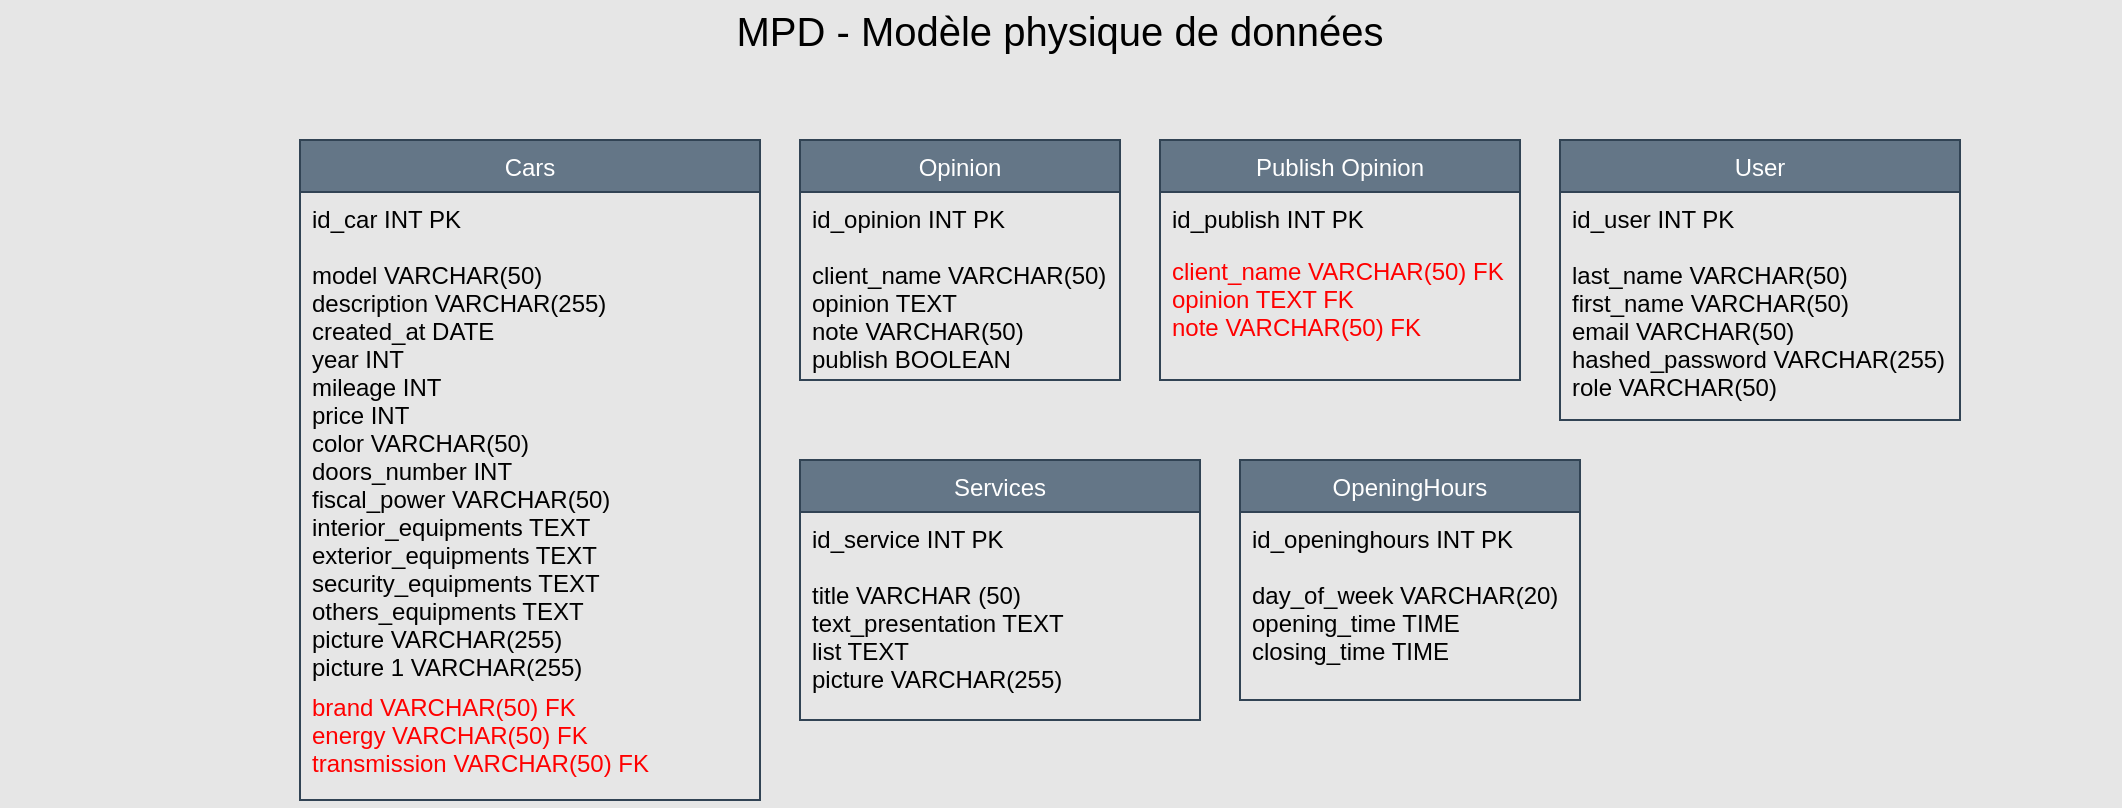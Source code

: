 <mxfile>
    <diagram id="JTq02O57-0V6QEIEFIKY" name="Page-1">
        <mxGraphModel dx="1143" dy="550" grid="1" gridSize="10" guides="1" tooltips="1" connect="1" arrows="1" fold="1" page="1" pageScale="1" pageWidth="1169" pageHeight="827" background="#E6E6E6" math="0" shadow="0">
            <root>
                <mxCell id="0"/>
                <mxCell id="1" parent="0"/>
                <mxCell id="4" value="Services" style="swimlane;fontStyle=0;childLayout=stackLayout;horizontal=1;startSize=26;fillColor=#647687;horizontalStack=0;resizeParent=1;resizeParentMax=0;resizeLast=0;collapsible=1;marginBottom=0;fontColor=#ffffff;strokeColor=#314354;" parent="1" vertex="1">
                    <mxGeometry x="450" y="240" width="200" height="130" as="geometry"/>
                </mxCell>
                <mxCell id="5" value="id_service INT PK&#10;&#10;title VARCHAR (50)&#10;text_presentation TEXT&#10;list TEXT&#10;picture VARCHAR(255)" style="text;strokeColor=none;fillColor=none;align=left;verticalAlign=top;spacingLeft=4;spacingRight=4;overflow=hidden;rotatable=0;points=[[0,0.5],[1,0.5]];portConstraint=eastwest;fontColor=#000000;" parent="4" vertex="1">
                    <mxGeometry y="26" width="200" height="104" as="geometry"/>
                </mxCell>
                <mxCell id="8" value="MPD - Modèle physique de données" style="text;html=1;strokeColor=none;fillColor=none;align=center;verticalAlign=middle;whiteSpace=wrap;rounded=0;fontColor=#000000;fontSize=20;" parent="1" vertex="1">
                    <mxGeometry x="50" y="10" width="1060" height="30" as="geometry"/>
                </mxCell>
                <mxCell id="9" value="OpeningHours" style="swimlane;fontStyle=0;childLayout=stackLayout;horizontal=1;startSize=26;fillColor=#647687;horizontalStack=0;resizeParent=1;resizeParentMax=0;resizeLast=0;collapsible=1;marginBottom=0;fontColor=#ffffff;strokeColor=#314354;" parent="1" vertex="1">
                    <mxGeometry x="670" y="240" width="170" height="120" as="geometry"/>
                </mxCell>
                <mxCell id="10" value="id_openinghours INT PK&#10;&#10;day_of_week VARCHAR(20)&#10;opening_time TIME&#10;closing_time TIME    " style="text;strokeColor=none;fillColor=none;align=left;verticalAlign=top;spacingLeft=4;spacingRight=4;overflow=hidden;rotatable=0;points=[[0,0.5],[1,0.5]];portConstraint=eastwest;fontColor=#000000;" parent="9" vertex="1">
                    <mxGeometry y="26" width="170" height="94" as="geometry"/>
                </mxCell>
                <mxCell id="13" value="Opinion" style="swimlane;fontStyle=0;childLayout=stackLayout;horizontal=1;startSize=26;fillColor=#647687;horizontalStack=0;resizeParent=1;resizeParentMax=0;resizeLast=0;collapsible=1;marginBottom=0;fontColor=#ffffff;strokeColor=#314354;" parent="1" vertex="1">
                    <mxGeometry x="450" y="80" width="160" height="120" as="geometry"/>
                </mxCell>
                <mxCell id="14" value="id_opinion INT PK&#10;&#10;client_name VARCHAR(50)&#10;opinion TEXT&#10;note VARCHAR(50)&#10;publish BOOLEAN" style="text;strokeColor=none;fillColor=none;align=left;verticalAlign=top;spacingLeft=4;spacingRight=4;overflow=hidden;rotatable=0;points=[[0,0.5],[1,0.5]];portConstraint=eastwest;fontColor=#000000;" parent="13" vertex="1">
                    <mxGeometry y="26" width="160" height="94" as="geometry"/>
                </mxCell>
                <mxCell id="15" value="Publish Opinion" style="swimlane;fontStyle=0;childLayout=stackLayout;horizontal=1;startSize=26;fillColor=#647687;horizontalStack=0;resizeParent=1;resizeParentMax=0;resizeLast=0;collapsible=1;marginBottom=0;fontColor=#ffffff;strokeColor=#314354;" parent="1" vertex="1">
                    <mxGeometry x="630" y="80" width="180" height="120" as="geometry"/>
                </mxCell>
                <mxCell id="16" value="id_publish INT PK" style="text;strokeColor=none;fillColor=none;align=left;verticalAlign=top;spacingLeft=4;spacingRight=4;overflow=hidden;rotatable=0;points=[[0,0.5],[1,0.5]];portConstraint=eastwest;fontColor=#000000;" parent="15" vertex="1">
                    <mxGeometry y="26" width="180" height="26" as="geometry"/>
                </mxCell>
                <mxCell id="17" value="client_name VARCHAR(50) FK&#10;opinion TEXT FK&#10;note VARCHAR(50) FK" style="text;strokeColor=none;fillColor=none;align=left;verticalAlign=top;spacingLeft=4;spacingRight=4;overflow=hidden;rotatable=0;points=[[0,0.5],[1,0.5]];portConstraint=eastwest;fontColor=#FF0000;" parent="15" vertex="1">
                    <mxGeometry y="52" width="180" height="68" as="geometry"/>
                </mxCell>
                <mxCell id="18" value="Cars" style="swimlane;fontStyle=0;childLayout=stackLayout;horizontal=1;startSize=26;fillColor=#647687;horizontalStack=0;resizeParent=1;resizeParentMax=0;resizeLast=0;collapsible=1;marginBottom=0;fontColor=#ffffff;strokeColor=#314354;" parent="1" vertex="1">
                    <mxGeometry x="200" y="80" width="230" height="330" as="geometry"/>
                </mxCell>
                <mxCell id="19" value="id_car INT PK&#10;&#10;model VARCHAR(50)&#10;description VARCHAR(255)&#10;created_at DATE&#10;year INT&#10;mileage INT&#10;price INT &#10;color VARCHAR(50)&#10;doors_number INT&#10;fiscal_power VARCHAR(50)&#10;interior_equipments TEXT&#10;exterior_equipments TEXT&#10;security_equipments TEXT&#10;others_equipments TEXT&#10;picture VARCHAR(255)&#10;picture 1 VARCHAR(255)" style="text;strokeColor=none;fillColor=none;align=left;verticalAlign=top;spacingLeft=4;spacingRight=4;overflow=hidden;rotatable=0;points=[[0,0.5],[1,0.5]];portConstraint=eastwest;fontColor=#000000;" parent="18" vertex="1">
                    <mxGeometry y="26" width="230" height="244" as="geometry"/>
                </mxCell>
                <mxCell id="24" value="brand VARCHAR(50) FK&#10;energy VARCHAR(50) FK&#10;transmission VARCHAR(50) FK " style="text;strokeColor=none;fillColor=none;align=left;verticalAlign=top;spacingLeft=4;spacingRight=4;overflow=hidden;rotatable=0;points=[[0,0.5],[1,0.5]];portConstraint=eastwest;fontColor=#FF0000;" parent="18" vertex="1">
                    <mxGeometry y="270" width="230" height="60" as="geometry"/>
                </mxCell>
                <mxCell id="20" value="User" style="swimlane;fontStyle=0;childLayout=stackLayout;horizontal=1;startSize=26;fillColor=#647687;horizontalStack=0;resizeParent=1;resizeParentMax=0;resizeLast=0;collapsible=1;marginBottom=0;fontColor=#ffffff;strokeColor=#314354;" parent="1" vertex="1">
                    <mxGeometry x="830" y="80" width="200" height="140" as="geometry"/>
                </mxCell>
                <mxCell id="21" value="id_user INT PK&#10;&#10;last_name VARCHAR(50) &#10;first_name VARCHAR(50)&#10;email VARCHAR(50)&#10;hashed_password VARCHAR(255) &#10;role VARCHAR(50)" style="text;strokeColor=none;fillColor=none;align=left;verticalAlign=top;spacingLeft=4;spacingRight=4;overflow=hidden;rotatable=0;points=[[0,0.5],[1,0.5]];portConstraint=eastwest;fontColor=#000000;" parent="20" vertex="1">
                    <mxGeometry y="26" width="200" height="114" as="geometry"/>
                </mxCell>
            </root>
        </mxGraphModel>
    </diagram>
</mxfile>